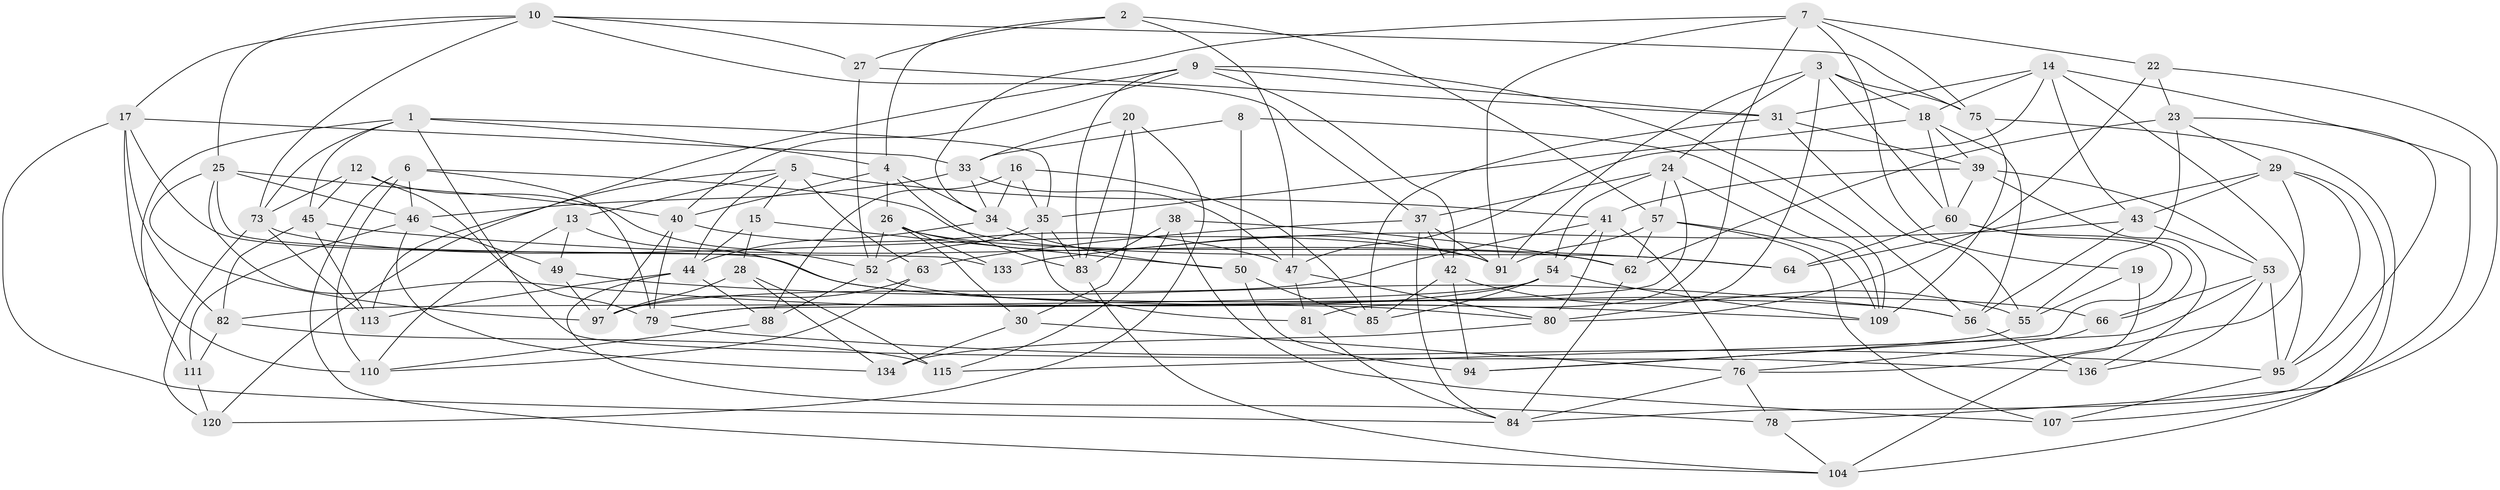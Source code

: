 // Generated by graph-tools (version 1.1) at 2025/52/02/27/25 19:52:27]
// undirected, 83 vertices, 212 edges
graph export_dot {
graph [start="1"]
  node [color=gray90,style=filled];
  1 [super="+106"];
  2;
  3 [super="+99"];
  4 [super="+124"];
  5 [super="+36"];
  6 [super="+11"];
  7 [super="+127"];
  8;
  9 [super="+67"];
  10 [super="+21"];
  12;
  13;
  14 [super="+129"];
  15;
  16;
  17 [super="+96"];
  18 [super="+123"];
  19;
  20;
  22;
  23 [super="+125"];
  24 [super="+86"];
  25 [super="+48"];
  26 [super="+32"];
  27;
  28;
  29 [super="+65"];
  30;
  31 [super="+51"];
  33 [super="+59"];
  34 [super="+71"];
  35 [super="+69"];
  37 [super="+70"];
  38;
  39 [super="+89"];
  40 [super="+105"];
  41 [super="+72"];
  42 [super="+117"];
  43 [super="+118"];
  44 [super="+61"];
  45 [super="+87"];
  46 [super="+90"];
  47 [super="+126"];
  49;
  50 [super="+77"];
  52 [super="+135"];
  53 [super="+58"];
  54 [super="+68"];
  55 [super="+130"];
  56 [super="+112"];
  57 [super="+74"];
  60 [super="+131"];
  62 [super="+92"];
  63;
  64;
  66;
  73 [super="+102"];
  75 [super="+98"];
  76 [super="+137"];
  78;
  79 [super="+108"];
  80 [super="+119"];
  81;
  82 [super="+100"];
  83 [super="+121"];
  84 [super="+101"];
  85 [super="+93"];
  88;
  91 [super="+122"];
  94;
  95 [super="+103"];
  97 [super="+128"];
  104 [super="+116"];
  107;
  109 [super="+132"];
  110 [super="+114"];
  111;
  113;
  115;
  120;
  133;
  134;
  136;
  1 -- 111;
  1 -- 73;
  1 -- 35;
  1 -- 136;
  1 -- 4;
  1 -- 45;
  2 -- 27;
  2 -- 4;
  2 -- 57;
  2 -- 47;
  3 -- 24;
  3 -- 60;
  3 -- 18;
  3 -- 75;
  3 -- 80;
  3 -- 91;
  4 -- 34;
  4 -- 40;
  4 -- 83;
  4 -- 26;
  5 -- 41;
  5 -- 63;
  5 -- 44;
  5 -- 120;
  5 -- 13;
  5 -- 15;
  6 -- 104;
  6 -- 46;
  6 -- 64;
  6 -- 110 [weight=2];
  6 -- 79;
  7 -- 81;
  7 -- 91;
  7 -- 34;
  7 -- 75;
  7 -- 19;
  7 -- 22;
  8 -- 50 [weight=2];
  8 -- 33;
  8 -- 109;
  9 -- 56;
  9 -- 113;
  9 -- 42;
  9 -- 83;
  9 -- 31;
  9 -- 40;
  10 -- 17;
  10 -- 25;
  10 -- 27;
  10 -- 75;
  10 -- 73;
  10 -- 37;
  12 -- 45;
  12 -- 79;
  12 -- 52;
  12 -- 73;
  13 -- 49;
  13 -- 110;
  13 -- 56;
  14 -- 18;
  14 -- 43;
  14 -- 95;
  14 -- 107;
  14 -- 31;
  14 -- 47;
  15 -- 44;
  15 -- 50;
  15 -- 28;
  16 -- 88;
  16 -- 34;
  16 -- 85;
  16 -- 35;
  17 -- 33;
  17 -- 66;
  17 -- 84;
  17 -- 110;
  17 -- 82;
  18 -- 60;
  18 -- 39;
  18 -- 56;
  18 -- 35;
  19 -- 55 [weight=2];
  19 -- 104;
  20 -- 30;
  20 -- 83;
  20 -- 120;
  20 -- 33;
  22 -- 80;
  22 -- 78;
  22 -- 23;
  23 -- 29;
  23 -- 62 [weight=2];
  23 -- 95;
  23 -- 55;
  24 -- 57;
  24 -- 79;
  24 -- 54;
  24 -- 37;
  24 -- 109;
  25 -- 40;
  25 -- 97;
  25 -- 133;
  25 -- 46;
  25 -- 109;
  26 -- 30;
  26 -- 62;
  26 -- 91;
  26 -- 133;
  26 -- 52;
  27 -- 52;
  27 -- 31;
  28 -- 97;
  28 -- 134;
  28 -- 115;
  29 -- 84;
  29 -- 64;
  29 -- 43;
  29 -- 95;
  29 -- 76;
  30 -- 134;
  30 -- 76;
  31 -- 85;
  31 -- 39;
  31 -- 55;
  33 -- 46;
  33 -- 34;
  33 -- 47;
  34 -- 50;
  34 -- 44;
  35 -- 52;
  35 -- 81;
  35 -- 83;
  37 -- 42;
  37 -- 84;
  37 -- 63;
  37 -- 91;
  38 -- 107;
  38 -- 62;
  38 -- 115;
  38 -- 83;
  39 -- 60;
  39 -- 136;
  39 -- 53;
  39 -- 41;
  40 -- 47;
  40 -- 97;
  40 -- 79;
  41 -- 97;
  41 -- 54;
  41 -- 80;
  41 -- 76;
  42 -- 55;
  42 -- 85 [weight=2];
  42 -- 94;
  43 -- 133 [weight=2];
  43 -- 56;
  43 -- 53;
  44 -- 88;
  44 -- 113;
  44 -- 78;
  45 -- 82 [weight=2];
  45 -- 113;
  45 -- 64;
  46 -- 134;
  46 -- 49;
  46 -- 111;
  47 -- 80;
  47 -- 81;
  49 -- 56;
  49 -- 97;
  50 -- 94;
  50 -- 85;
  52 -- 88;
  52 -- 80;
  53 -- 66;
  53 -- 136;
  53 -- 115;
  53 -- 95;
  54 -- 109;
  54 -- 82;
  54 -- 85;
  54 -- 79;
  55 -- 94;
  56 -- 136;
  57 -- 62;
  57 -- 107;
  57 -- 109;
  57 -- 91;
  60 -- 64;
  60 -- 66;
  60 -- 94;
  62 -- 84;
  63 -- 97;
  63 -- 110;
  66 -- 76;
  73 -- 113;
  73 -- 120;
  73 -- 91;
  75 -- 104 [weight=2];
  75 -- 109;
  76 -- 84;
  76 -- 78;
  78 -- 104;
  79 -- 95;
  80 -- 134;
  81 -- 84;
  82 -- 115;
  82 -- 111;
  83 -- 104;
  88 -- 110;
  95 -- 107;
  111 -- 120;
}
